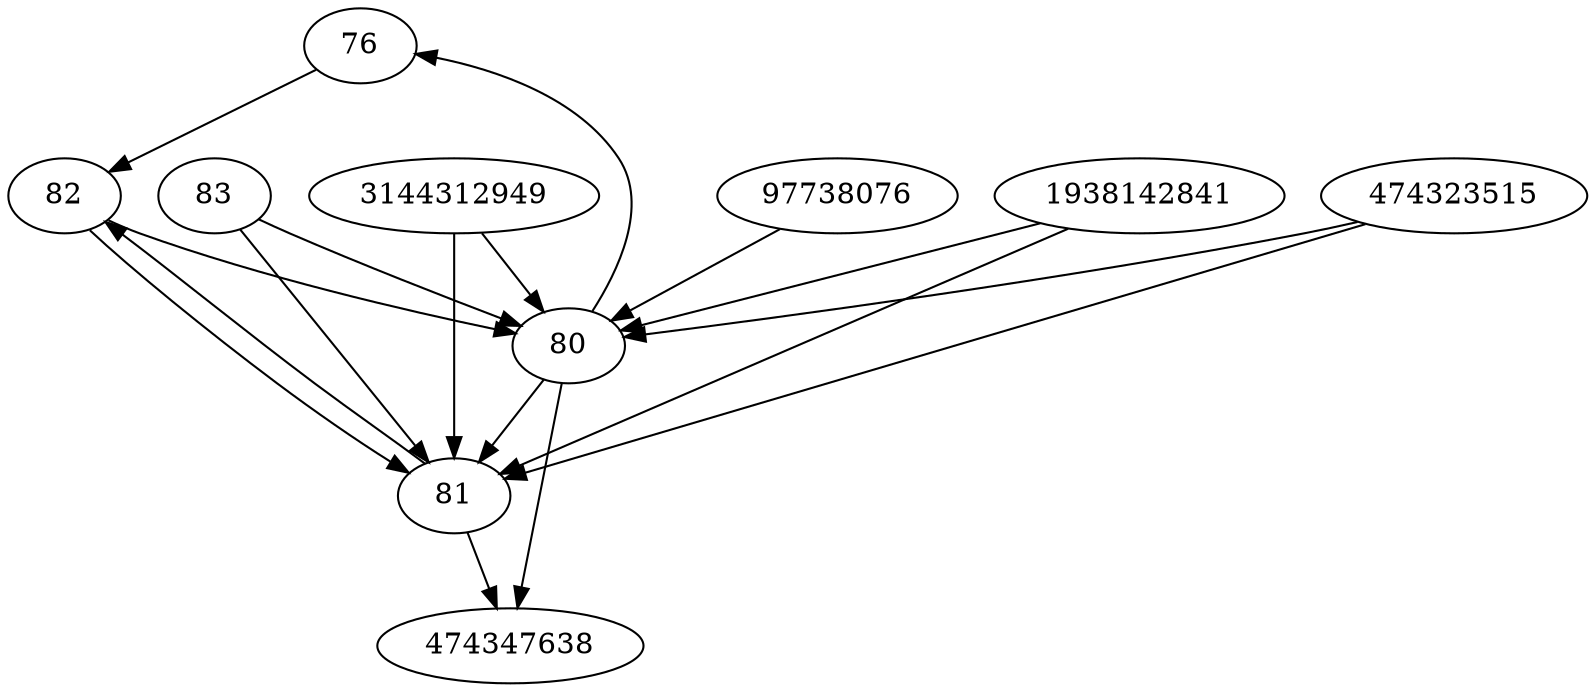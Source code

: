 strict digraph  {
76;
80;
81;
82;
83;
3144312949;
474347638;
1938142841;
474323515;
97738076;
76 -> 82;
80 -> 474347638;
80 -> 81;
80 -> 76;
81 -> 474347638;
81 -> 82;
82 -> 80;
82 -> 81;
83 -> 80;
83 -> 81;
3144312949 -> 80;
3144312949 -> 81;
1938142841 -> 80;
1938142841 -> 81;
474323515 -> 80;
474323515 -> 81;
97738076 -> 80;
}
